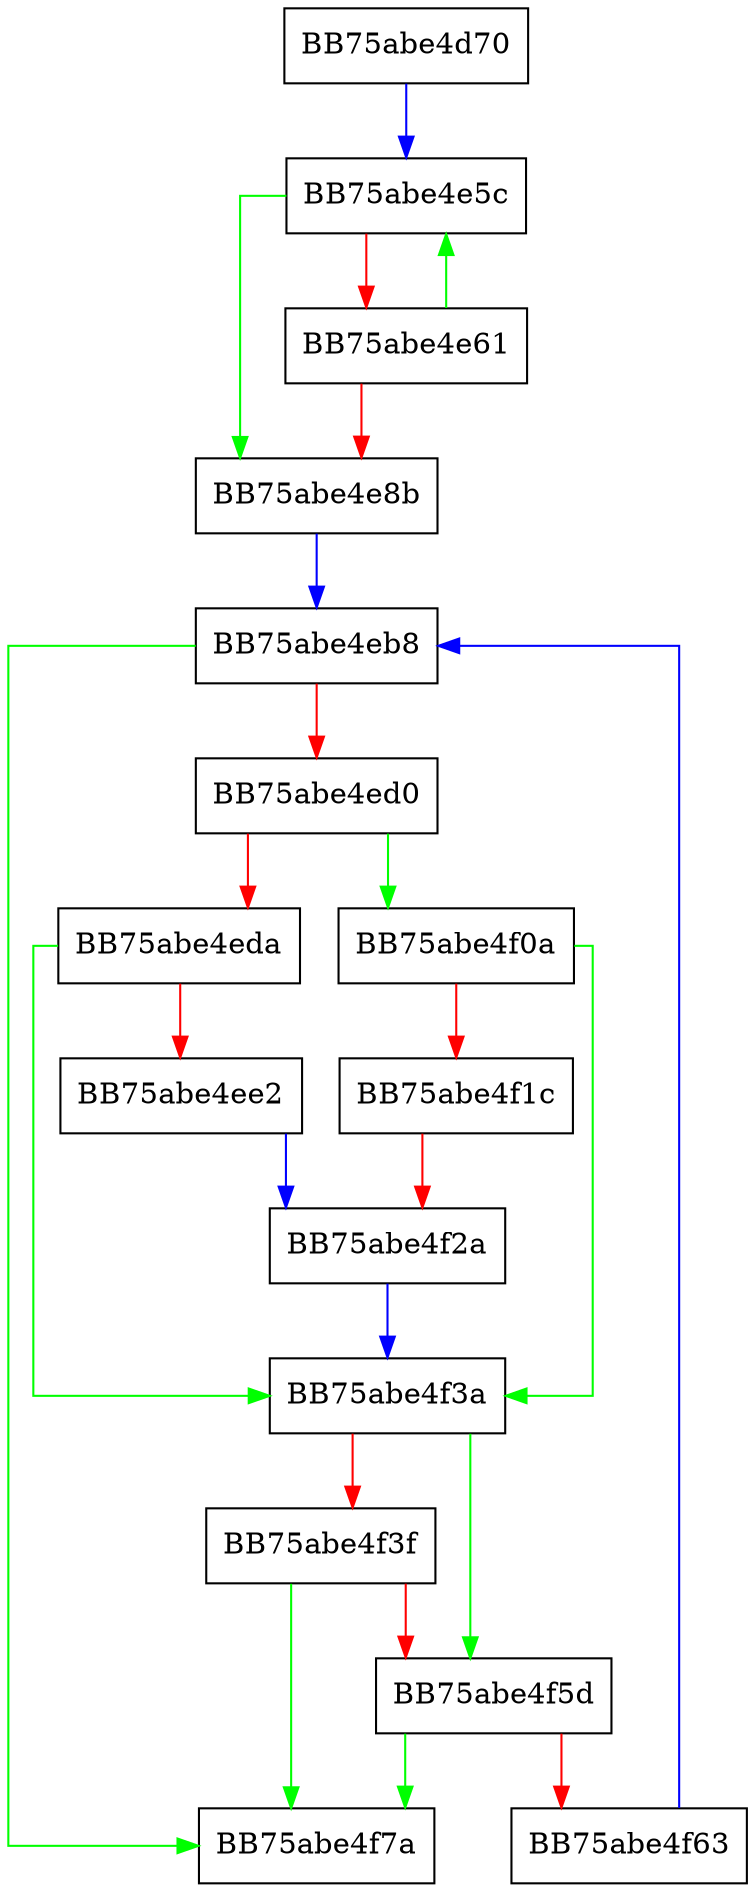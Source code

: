 digraph ZSTD_HcFindBestMatch_extDict_4 {
  node [shape="box"];
  graph [splines=ortho];
  BB75abe4d70 -> BB75abe4e5c [color="blue"];
  BB75abe4e5c -> BB75abe4e8b [color="green"];
  BB75abe4e5c -> BB75abe4e61 [color="red"];
  BB75abe4e61 -> BB75abe4e5c [color="green"];
  BB75abe4e61 -> BB75abe4e8b [color="red"];
  BB75abe4e8b -> BB75abe4eb8 [color="blue"];
  BB75abe4eb8 -> BB75abe4f7a [color="green"];
  BB75abe4eb8 -> BB75abe4ed0 [color="red"];
  BB75abe4ed0 -> BB75abe4f0a [color="green"];
  BB75abe4ed0 -> BB75abe4eda [color="red"];
  BB75abe4eda -> BB75abe4f3a [color="green"];
  BB75abe4eda -> BB75abe4ee2 [color="red"];
  BB75abe4ee2 -> BB75abe4f2a [color="blue"];
  BB75abe4f0a -> BB75abe4f3a [color="green"];
  BB75abe4f0a -> BB75abe4f1c [color="red"];
  BB75abe4f1c -> BB75abe4f2a [color="red"];
  BB75abe4f2a -> BB75abe4f3a [color="blue"];
  BB75abe4f3a -> BB75abe4f5d [color="green"];
  BB75abe4f3a -> BB75abe4f3f [color="red"];
  BB75abe4f3f -> BB75abe4f7a [color="green"];
  BB75abe4f3f -> BB75abe4f5d [color="red"];
  BB75abe4f5d -> BB75abe4f7a [color="green"];
  BB75abe4f5d -> BB75abe4f63 [color="red"];
  BB75abe4f63 -> BB75abe4eb8 [color="blue"];
}
